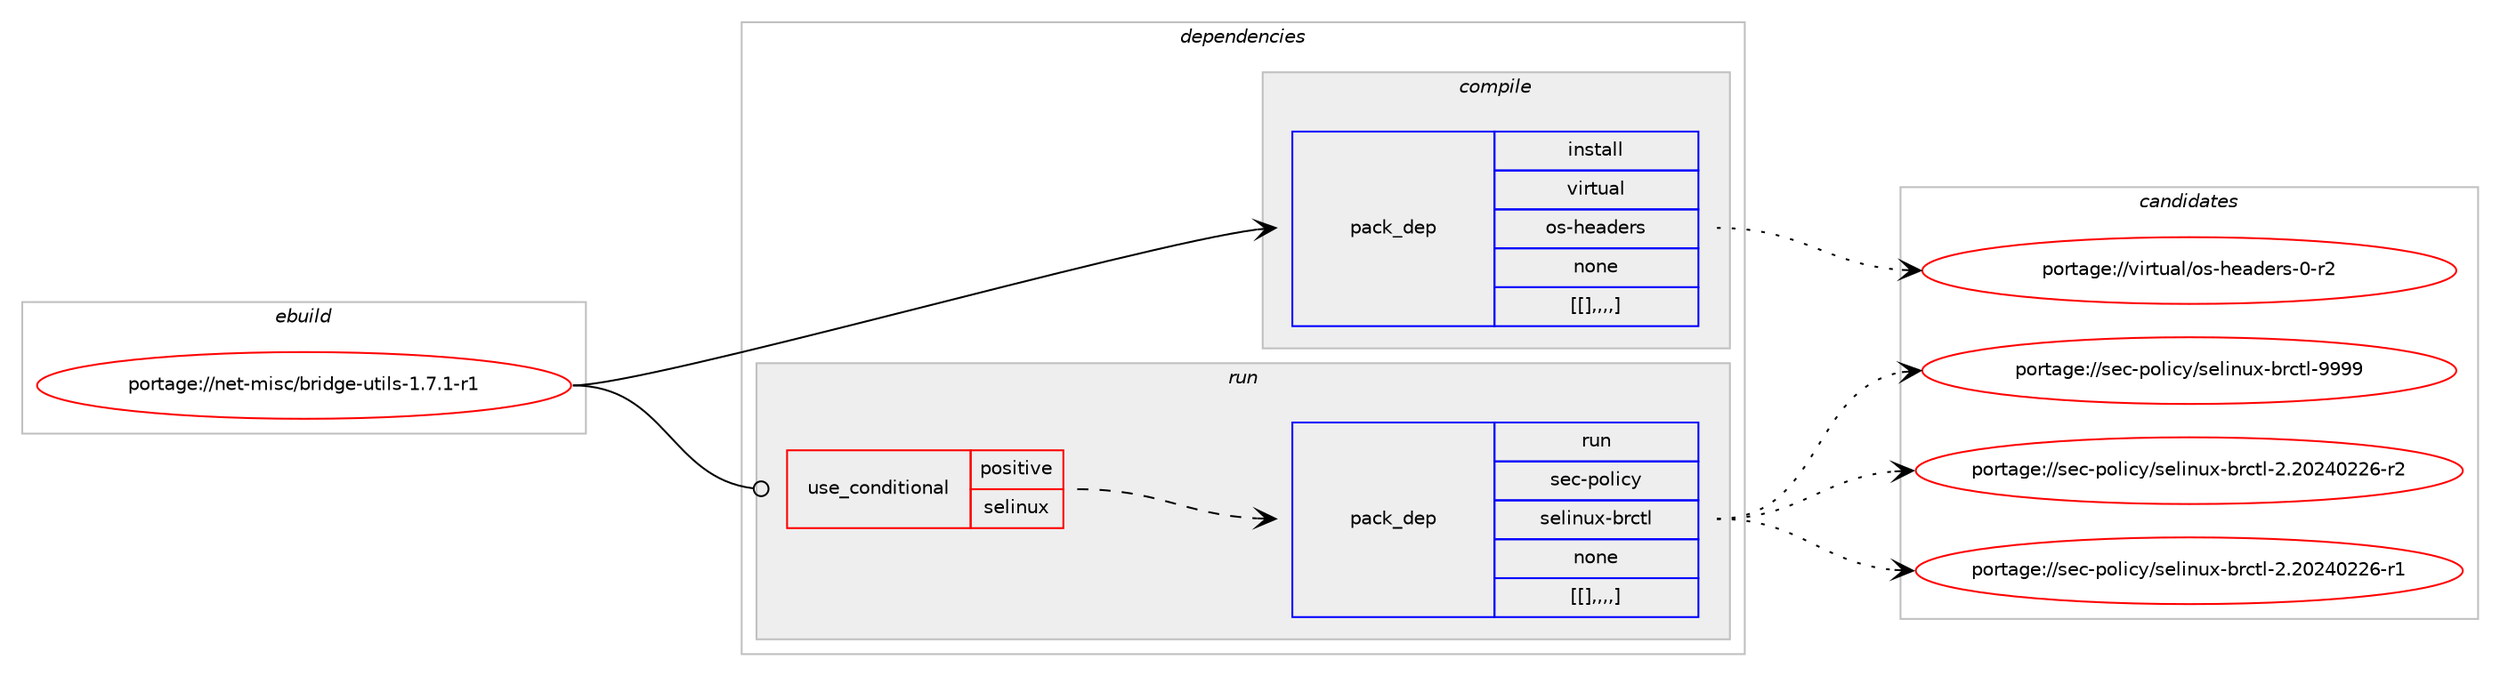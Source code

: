 digraph prolog {

# *************
# Graph options
# *************

newrank=true;
concentrate=true;
compound=true;
graph [rankdir=LR,fontname=Helvetica,fontsize=10,ranksep=1.5];#, ranksep=2.5, nodesep=0.2];
edge  [arrowhead=vee];
node  [fontname=Helvetica,fontsize=10];

# **********
# The ebuild
# **********

subgraph cluster_leftcol {
color=gray;
label=<<i>ebuild</i>>;
id [label="portage://net-misc/bridge-utils-1.7.1-r1", color=red, width=4, href="../net-misc/bridge-utils-1.7.1-r1.svg"];
}

# ****************
# The dependencies
# ****************

subgraph cluster_midcol {
color=gray;
label=<<i>dependencies</i>>;
subgraph cluster_compile {
fillcolor="#eeeeee";
style=filled;
label=<<i>compile</i>>;
subgraph pack281262 {
dependency384596 [label=<<TABLE BORDER="0" CELLBORDER="1" CELLSPACING="0" CELLPADDING="4" WIDTH="220"><TR><TD ROWSPAN="6" CELLPADDING="30">pack_dep</TD></TR><TR><TD WIDTH="110">install</TD></TR><TR><TD>virtual</TD></TR><TR><TD>os-headers</TD></TR><TR><TD>none</TD></TR><TR><TD>[[],,,,]</TD></TR></TABLE>>, shape=none, color=blue];
}
id:e -> dependency384596:w [weight=20,style="solid",arrowhead="vee"];
}
subgraph cluster_compileandrun {
fillcolor="#eeeeee";
style=filled;
label=<<i>compile and run</i>>;
}
subgraph cluster_run {
fillcolor="#eeeeee";
style=filled;
label=<<i>run</i>>;
subgraph cond100510 {
dependency384597 [label=<<TABLE BORDER="0" CELLBORDER="1" CELLSPACING="0" CELLPADDING="4"><TR><TD ROWSPAN="3" CELLPADDING="10">use_conditional</TD></TR><TR><TD>positive</TD></TR><TR><TD>selinux</TD></TR></TABLE>>, shape=none, color=red];
subgraph pack281263 {
dependency384598 [label=<<TABLE BORDER="0" CELLBORDER="1" CELLSPACING="0" CELLPADDING="4" WIDTH="220"><TR><TD ROWSPAN="6" CELLPADDING="30">pack_dep</TD></TR><TR><TD WIDTH="110">run</TD></TR><TR><TD>sec-policy</TD></TR><TR><TD>selinux-brctl</TD></TR><TR><TD>none</TD></TR><TR><TD>[[],,,,]</TD></TR></TABLE>>, shape=none, color=blue];
}
dependency384597:e -> dependency384598:w [weight=20,style="dashed",arrowhead="vee"];
}
id:e -> dependency384597:w [weight=20,style="solid",arrowhead="odot"];
}
}

# **************
# The candidates
# **************

subgraph cluster_choices {
rank=same;
color=gray;
label=<<i>candidates</i>>;

subgraph choice281262 {
color=black;
nodesep=1;
choice1181051141161179710847111115451041019710010111411545484511450 [label="portage://virtual/os-headers-0-r2", color=red, width=4,href="../virtual/os-headers-0-r2.svg"];
dependency384596:e -> choice1181051141161179710847111115451041019710010111411545484511450:w [style=dotted,weight="100"];
}
subgraph choice281263 {
color=black;
nodesep=1;
choice115101994511211110810599121471151011081051101171204598114991161084557575757 [label="portage://sec-policy/selinux-brctl-9999", color=red, width=4,href="../sec-policy/selinux-brctl-9999.svg"];
choice1151019945112111108105991214711510110810511011712045981149911610845504650485052485050544511450 [label="portage://sec-policy/selinux-brctl-2.20240226-r2", color=red, width=4,href="../sec-policy/selinux-brctl-2.20240226-r2.svg"];
choice1151019945112111108105991214711510110810511011712045981149911610845504650485052485050544511449 [label="portage://sec-policy/selinux-brctl-2.20240226-r1", color=red, width=4,href="../sec-policy/selinux-brctl-2.20240226-r1.svg"];
dependency384598:e -> choice115101994511211110810599121471151011081051101171204598114991161084557575757:w [style=dotted,weight="100"];
dependency384598:e -> choice1151019945112111108105991214711510110810511011712045981149911610845504650485052485050544511450:w [style=dotted,weight="100"];
dependency384598:e -> choice1151019945112111108105991214711510110810511011712045981149911610845504650485052485050544511449:w [style=dotted,weight="100"];
}
}

}
